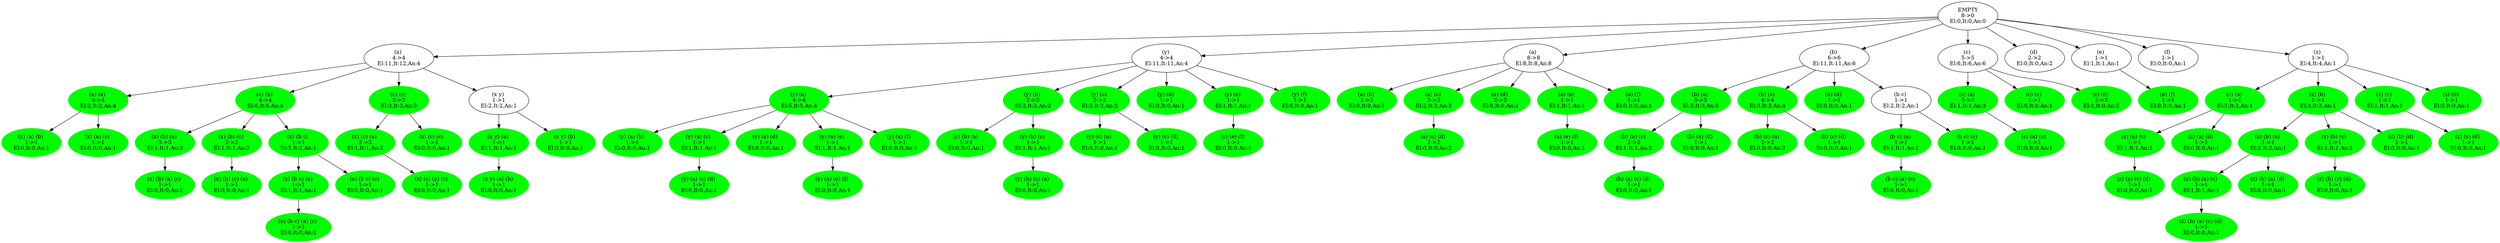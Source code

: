 digraph G {
root  [label="EMPTY\n8->0\nEl:0,It:0,An:0"];
  root -> __0;
  root -> __1;
  root -> __2;
  root -> __3;
  root -> __4;
  root -> __5;
  root -> __6;
  root -> __7;
  root -> __8;
__0  [label="(x) \n4->4\nEl:11,It:12,An:4"];
  __0 -> __0__2;
  __0 -> __0__3;
  __0 -> __0__4;
  __0 -> __0_1;
__1  [label="(y) \n4->4\nEl:11,It:11,An:4"];
  __1 -> __1__2;
  __1 -> __1__3;
  __1 -> __1__4;
  __1 -> __1__5;
  __1 -> __1__6;
  __1 -> __1__7;
__2  [label="(a) \n8->8\nEl:8,It:8,An:8"];
  __2 -> __2__3;
  __2 -> __2__4;
  __2 -> __2__5;
  __2 -> __2__6;
  __2 -> __2__7;
__3  [label="(b) \n6->6\nEl:11,It:11,An:6"];
  __3 -> __3__2;
  __3 -> __3__4;
  __3 -> __3__5;
  __3 -> __3_4;
__4  [label="(c) \n5->5\nEl:6,It:6,An:6"];
  __4 -> __4__2;
  __4 -> __4__4;
  __4 -> __4__5;
__5  [label="(d) \n2->2\nEl:0,It:0,An:2"];
__6  [label="(e) \n1->1\nEl:1,It:1,An:1"];
  __6 -> __6__7;
__7  [label="(f) \n1->1\nEl:0,It:0,An:1"];
__8  [label="(z) \n1->1\nEl:4,It:4,An:1"];
  __8 -> __8__2;
  __8 -> __8__3;
  __8 -> __8__4;
  __8 -> __8__5;
__0__2  [label="(x) (a) \n4->4\nEl:2,It:2,An:4"];
  __0__2 [color=green,style=filled];
  __0__2 -> __0__2__3;
  __0__2 -> __0__2__4;
__0__3  [label="(x) (b) \n4->4\nEl:6,It:6,An:4"];
  __0__3 [color=green,style=filled];
  __0__3 -> __0__3__2;
  __0__3 -> __0__3__4;
  __0__3 -> __0__3_4;
__0__4  [label="(x) (c) \n2->2\nEl:3,It:3,An:3"];
  __0__4 [color=green,style=filled];
  __0__4 -> __0__4__2;
  __0__4 -> __0__4__4;
__0_1  [label="(x y) \n1->1\nEl:2,It:2,An:1"];
  __0_1 -> __0_1__2;
  __0_1 -> __0_1__3;
__1__2  [label="(y) (a) \n4->4\nEl:5,It:5,An:4"];
  __1__2 [color=green,style=filled];
  __1__2 -> __1__2__3;
  __1__2 -> __1__2__4;
  __1__2 -> __1__2__5;
  __1__2 -> __1__2__6;
  __1__2 -> __1__2__7;
__1__3  [label="(y) (b) \n2->2\nEl:2,It:2,An:2"];
  __1__3 [color=green,style=filled];
  __1__3 -> __1__3__2;
  __1__3 -> __1__3__4;
__1__4  [label="(y) (c) \n2->2\nEl:2,It:2,An:2"];
  __1__4 [color=green,style=filled];
  __1__4 -> __1__4__2;
  __1__4 -> __1__4__5;
__1__5  [label="(y) (d) \n1->1\nEl:0,It:0,An:1"];
  __1__5 [color=green,style=filled];
__1__6  [label="(y) (e) \n1->1\nEl:1,It:1,An:1"];
  __1__6 [color=green,style=filled];
  __1__6 -> __1__6__7;
__1__7  [label="(y) (f) \n1->1\nEl:0,It:0,An:1"];
  __1__7 [color=green,style=filled];
__2__3  [label="(a) (b) \n1->1\nEl:0,It:0,An:1"];
  __2__3 [color=green,style=filled];
__2__4  [label="(a) (c) \n3->3\nEl:2,It:2,An:3"];
  __2__4 [color=green,style=filled];
  __2__4 -> __2__4__5;
__2__5  [label="(a) (d) \n2->2\nEl:0,It:0,An:2"];
  __2__5 [color=green,style=filled];
__2__6  [label="(a) (e) \n1->1\nEl:1,It:1,An:1"];
  __2__6 [color=green,style=filled];
  __2__6 -> __2__6__7;
__2__7  [label="(a) (f) \n1->1\nEl:0,It:0,An:1"];
  __2__7 [color=green,style=filled];
__3__2  [label="(b) (a) \n5->5\nEl:3,It:3,An:5"];
  __3__2 [color=green,style=filled];
  __3__2 -> __3__2__4;
  __3__2 -> __3__2__5;
__3__4  [label="(b) (c) \n4->4\nEl:3,It:3,An:4"];
  __3__4 [color=green,style=filled];
  __3__4 -> __3__4__2;
  __3__4 -> __3__4__5;
__3__5  [label="(b) (d) \n1->1\nEl:0,It:0,An:1"];
  __3__5 [color=green,style=filled];
__3_4  [label="(b c) \n1->1\nEl:2,It:2,An:1"];
  __3_4 -> __3_4__2;
  __3_4 -> __3_4__4;
__4__2  [label="(c) (a) \n3->3\nEl:1,It:1,An:3"];
  __4__2 [color=green,style=filled];
  __4__2 -> __4__2__4;
__4__4  [label="(c) (c) \n1->1\nEl:0,It:0,An:1"];
  __4__4 [color=green,style=filled];
__4__5  [label="(c) (d) \n2->2\nEl:0,It:0,An:2"];
  __4__5 [color=green,style=filled];
__6__7  [label="(e) (f) \n1->1\nEl:0,It:0,An:1"];
  __6__7 [color=green,style=filled];
__8__2  [label="(z) (a) \n1->1\nEl:2,It:2,An:1"];
  __8__2 [color=green,style=filled];
  __8__2 -> __8__2__4;
  __8__2 -> __8__2__5;
__8__3  [label="(z) (b) \n1->1\nEl:3,It:3,An:1"];
  __8__3 [color=green,style=filled];
  __8__3 -> __8__3__2;
  __8__3 -> __8__3__4;
  __8__3 -> __8__3__5;
__8__4  [label="(z) (c) \n1->1\nEl:1,It:1,An:1"];
  __8__4 [color=green,style=filled];
  __8__4 -> __8__4__5;
__8__5  [label="(z) (d) \n1->1\nEl:0,It:0,An:1"];
  __8__5 [color=green,style=filled];
__0__2__3  [label="(x) (a) (b) \n1->1\nEl:0,It:0,An:1"];
  __0__2__3 [color=green,style=filled];
__0__2__4  [label="(x) (a) (c) \n1->1\nEl:0,It:0,An:1"];
  __0__2__4 [color=green,style=filled];
__0__3__2  [label="(x) (b) (a) \n3->3\nEl:1,It:1,An:3"];
  __0__3__2 [color=green,style=filled];
  __0__3__2 -> __0__3__2__4;
__0__3__4  [label="(x) (b) (c) \n2->2\nEl:1,It:1,An:2"];
  __0__3__4 [color=green,style=filled];
  __0__3__4 -> __0__3__4__2;
__0__3_4  [label="(x) (b c) \n1->1\nEl:2,It:2,An:1"];
  __0__3_4 [color=green,style=filled];
  __0__3_4 -> __0__3_4__2;
  __0__3_4 -> __0__3_4__4;
__0__4__2  [label="(x) (c) (a) \n2->2\nEl:1,It:1,An:2"];
  __0__4__2 [color=green,style=filled];
  __0__4__2 -> __0__4__2__4;
__0__4__4  [label="(x) (c) (c) \n1->1\nEl:0,It:0,An:1"];
  __0__4__4 [color=green,style=filled];
__0_1__2  [label="(x y) (a) \n1->1\nEl:1,It:1,An:1"];
  __0_1__2 [color=green,style=filled];
  __0_1__2 -> __0_1__2__3;
__0_1__3  [label="(x y) (b) \n1->1\nEl:0,It:0,An:1"];
  __0_1__3 [color=green,style=filled];
__1__2__3  [label="(y) (a) (b) \n1->1\nEl:0,It:0,An:1"];
  __1__2__3 [color=green,style=filled];
__1__2__4  [label="(y) (a) (c) \n1->1\nEl:1,It:1,An:1"];
  __1__2__4 [color=green,style=filled];
  __1__2__4 -> __1__2__4__5;
__1__2__5  [label="(y) (a) (d) \n1->1\nEl:0,It:0,An:1"];
  __1__2__5 [color=green,style=filled];
__1__2__6  [label="(y) (a) (e) \n1->1\nEl:1,It:1,An:1"];
  __1__2__6 [color=green,style=filled];
  __1__2__6 -> __1__2__6__7;
__1__2__7  [label="(y) (a) (f) \n1->1\nEl:0,It:0,An:1"];
  __1__2__7 [color=green,style=filled];
__1__3__2  [label="(y) (b) (a) \n1->1\nEl:0,It:0,An:1"];
  __1__3__2 [color=green,style=filled];
__1__3__4  [label="(y) (b) (c) \n1->1\nEl:1,It:1,An:1"];
  __1__3__4 [color=green,style=filled];
  __1__3__4 -> __1__3__4__2;
__1__4__2  [label="(y) (c) (a) \n1->1\nEl:0,It:0,An:1"];
  __1__4__2 [color=green,style=filled];
__1__4__5  [label="(y) (c) (d) \n1->1\nEl:0,It:0,An:1"];
  __1__4__5 [color=green,style=filled];
__1__6__7  [label="(y) (e) (f) \n1->1\nEl:0,It:0,An:1"];
  __1__6__7 [color=green,style=filled];
__2__4__5  [label="(a) (c) (d) \n2->2\nEl:0,It:0,An:2"];
  __2__4__5 [color=green,style=filled];
__2__6__7  [label="(a) (e) (f) \n1->1\nEl:0,It:0,An:1"];
  __2__6__7 [color=green,style=filled];
__3__2__4  [label="(b) (a) (c) \n2->2\nEl:1,It:1,An:2"];
  __3__2__4 [color=green,style=filled];
  __3__2__4 -> __3__2__4__5;
__3__2__5  [label="(b) (a) (d) \n1->1\nEl:0,It:0,An:1"];
  __3__2__5 [color=green,style=filled];
__3__4__2  [label="(b) (c) (a) \n2->2\nEl:0,It:0,An:2"];
  __3__4__2 [color=green,style=filled];
__3__4__5  [label="(b) (c) (d) \n1->1\nEl:0,It:0,An:1"];
  __3__4__5 [color=green,style=filled];
__3_4__2  [label="(b c) (a) \n1->1\nEl:1,It:1,An:1"];
  __3_4__2 [color=green,style=filled];
  __3_4__2 -> __3_4__2__4;
__3_4__4  [label="(b c) (c) \n1->1\nEl:0,It:0,An:1"];
  __3_4__4 [color=green,style=filled];
__4__2__4  [label="(c) (a) (c) \n1->1\nEl:0,It:0,An:1"];
  __4__2__4 [color=green,style=filled];
__8__2__4  [label="(z) (a) (c) \n1->1\nEl:1,It:1,An:1"];
  __8__2__4 [color=green,style=filled];
  __8__2__4 -> __8__2__4__5;
__8__2__5  [label="(z) (a) (d) \n1->1\nEl:0,It:0,An:1"];
  __8__2__5 [color=green,style=filled];
__8__3__2  [label="(z) (b) (a) \n1->1\nEl:2,It:2,An:1"];
  __8__3__2 [color=green,style=filled];
  __8__3__2 -> __8__3__2__4;
  __8__3__2 -> __8__3__2__5;
__8__3__4  [label="(z) (b) (c) \n1->1\nEl:1,It:1,An:1"];
  __8__3__4 [color=green,style=filled];
  __8__3__4 -> __8__3__4__5;
__8__3__5  [label="(z) (b) (d) \n1->1\nEl:0,It:0,An:1"];
  __8__3__5 [color=green,style=filled];
__8__4__5  [label="(z) (c) (d) \n1->1\nEl:0,It:0,An:1"];
  __8__4__5 [color=green,style=filled];
__0__3__2__4  [label="(x) (b) (a) (c) \n1->1\nEl:0,It:0,An:1"];
  __0__3__2__4 [color=green,style=filled];
__0__3__4__2  [label="(x) (b) (c) (a) \n1->1\nEl:0,It:0,An:1"];
  __0__3__4__2 [color=green,style=filled];
__0__3_4__2  [label="(x) (b c) (a) \n1->1\nEl:1,It:1,An:1"];
  __0__3_4__2 [color=green,style=filled];
  __0__3_4__2 -> __0__3_4__2__4;
__0__3_4__4  [label="(x) (b c) (c) \n1->1\nEl:0,It:0,An:1"];
  __0__3_4__4 [color=green,style=filled];
__0__4__2__4  [label="(x) (c) (a) (c) \n1->1\nEl:0,It:0,An:1"];
  __0__4__2__4 [color=green,style=filled];
__0_1__2__3  [label="(x y) (a) (b) \n1->1\nEl:0,It:0,An:1"];
  __0_1__2__3 [color=green,style=filled];
__1__2__4__5  [label="(y) (a) (c) (d) \n1->1\nEl:0,It:0,An:1"];
  __1__2__4__5 [color=green,style=filled];
__1__2__6__7  [label="(y) (a) (e) (f) \n1->1\nEl:0,It:0,An:1"];
  __1__2__6__7 [color=green,style=filled];
__1__3__4__2  [label="(y) (b) (c) (a) \n1->1\nEl:0,It:0,An:1"];
  __1__3__4__2 [color=green,style=filled];
__3__2__4__5  [label="(b) (a) (c) (d) \n1->1\nEl:0,It:0,An:1"];
  __3__2__4__5 [color=green,style=filled];
__3_4__2__4  [label="(b c) (a) (c) \n1->1\nEl:0,It:0,An:1"];
  __3_4__2__4 [color=green,style=filled];
__8__2__4__5  [label="(z) (a) (c) (d) \n1->1\nEl:0,It:0,An:1"];
  __8__2__4__5 [color=green,style=filled];
__8__3__2__4  [label="(z) (b) (a) (c) \n1->1\nEl:1,It:1,An:1"];
  __8__3__2__4 [color=green,style=filled];
  __8__3__2__4 -> __8__3__2__4__5;
__8__3__2__5  [label="(z) (b) (a) (d) \n1->1\nEl:0,It:0,An:1"];
  __8__3__2__5 [color=green,style=filled];
__8__3__4__5  [label="(z) (b) (c) (d) \n1->1\nEl:0,It:0,An:1"];
  __8__3__4__5 [color=green,style=filled];
__0__3_4__2__4  [label="(x) (b c) (a) (c) \n1->1\nEl:0,It:0,An:1"];
  __0__3_4__2__4 [color=green,style=filled];
__8__3__2__4__5  [label="(z) (b) (a) (c) (d) \n1->1\nEl:0,It:0,An:1"];
  __8__3__2__4__5 [color=green,style=filled];
}
